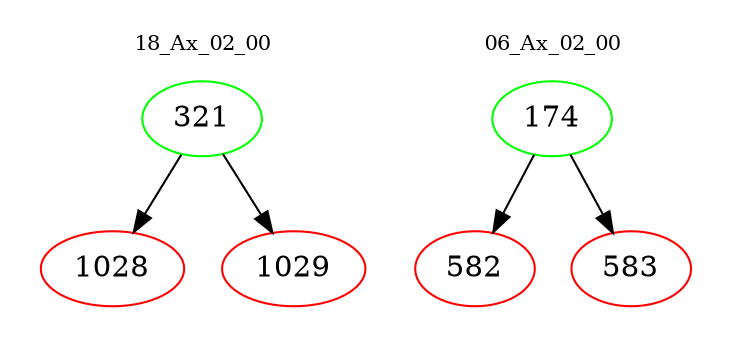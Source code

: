 digraph{
subgraph cluster_0 {
color = white
label = "18_Ax_02_00";
fontsize=10;
T0_321 [label="321", color="green"]
T0_321 -> T0_1028 [color="black"]
T0_1028 [label="1028", color="red"]
T0_321 -> T0_1029 [color="black"]
T0_1029 [label="1029", color="red"]
}
subgraph cluster_1 {
color = white
label = "06_Ax_02_00";
fontsize=10;
T1_174 [label="174", color="green"]
T1_174 -> T1_582 [color="black"]
T1_582 [label="582", color="red"]
T1_174 -> T1_583 [color="black"]
T1_583 [label="583", color="red"]
}
}
